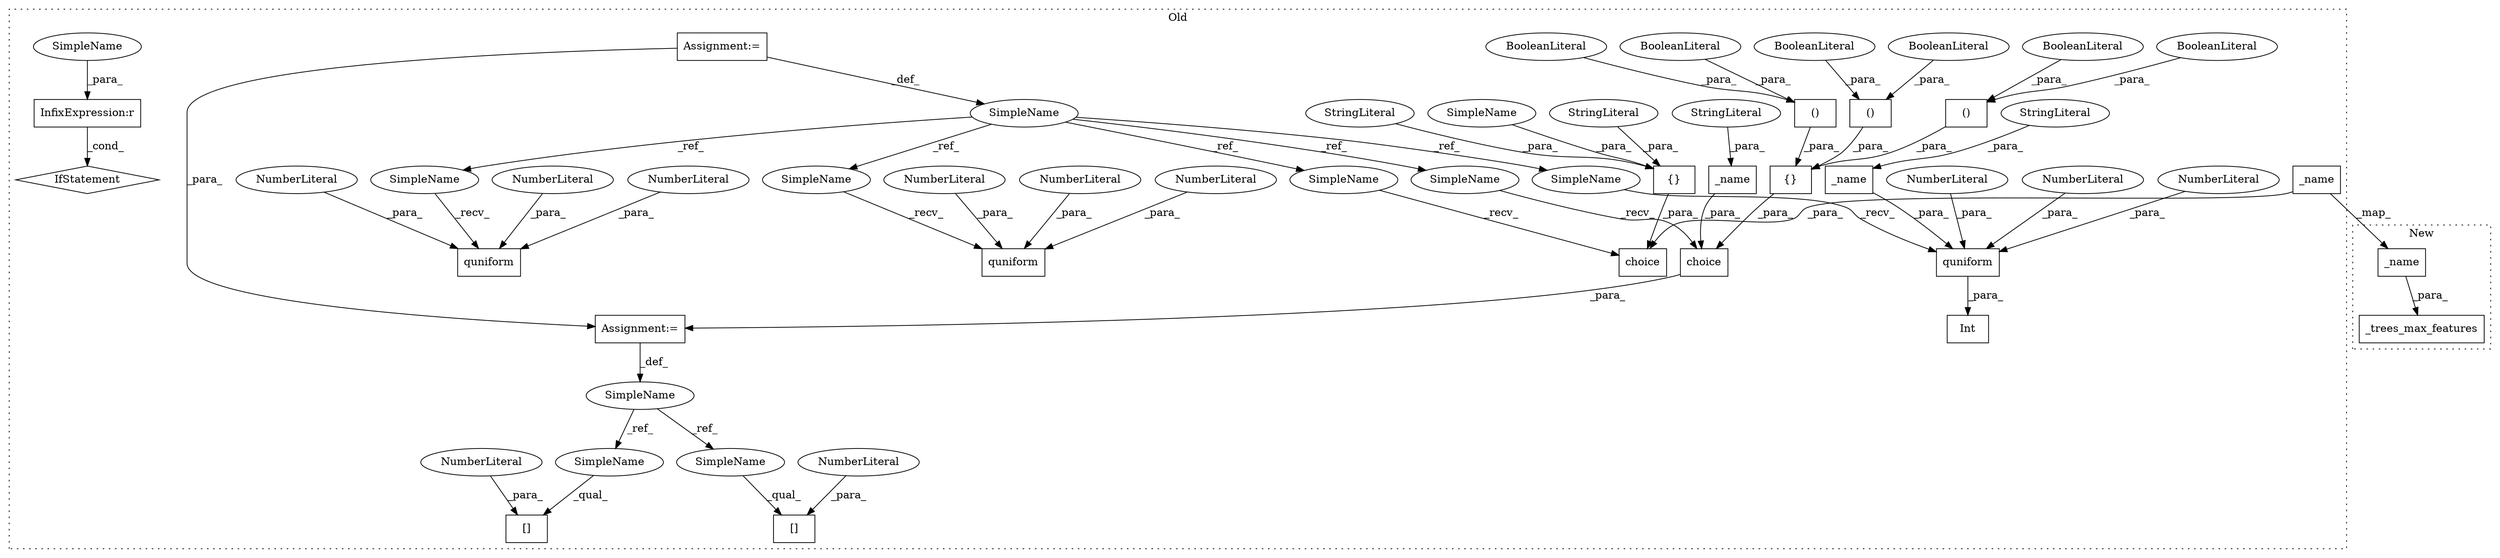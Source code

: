 digraph G {
subgraph cluster0 {
1 [label="Int" a="32" s="21665,21710" l="4,1" shape="box"];
3 [label="_name" a="32" s="21681,21701" l="6,1" shape="box"];
4 [label="quniform" a="32" s="21672,21709" l="9,1" shape="box"];
5 [label="NumberLiteral" a="34" s="21708" l="1" shape="ellipse"];
6 [label="NumberLiteral" a="34" s="21703" l="1" shape="ellipse"];
7 [label="NumberLiteral" a="34" s="21705" l="2" shape="ellipse"];
8 [label="SimpleName" a="42" s="21261" l="2" shape="ellipse"];
9 [label="choice" a="32" s="21460,21587" l="7,1" shape="box"];
10 [label="()" a="106" s="21505" l="21" shape="box"];
11 [label="[]" a="2" s="22158,22173" l="14,1" shape="box"];
12 [label="()" a="106" s="21533" l="22" shape="box"];
13 [label="[]" a="2" s="22105,22120" l="14,1" shape="box"];
14 [label="()" a="106" s="21562" l="23" shape="box"];
15 [label="NumberLiteral" a="34" s="22119" l="1" shape="ellipse"];
16 [label="NumberLiteral" a="34" s="22172" l="1" shape="ellipse"];
17 [label="{}" a="4" s="21499,21585" l="6,2" shape="box"];
18 [label="_name" a="32" s="21467,21488" l="6,1" shape="box"];
19 [label="BooleanLiteral" a="9" s="21522" l="4" shape="ellipse"];
20 [label="BooleanLiteral" a="9" s="21562" l="5" shape="ellipse"];
21 [label="BooleanLiteral" a="9" s="21580" l="5" shape="ellipse"];
22 [label="quniform" a="32" s="22020,22060" l="9,1" shape="box"];
23 [label="NumberLiteral" a="34" s="22055" l="1" shape="ellipse"];
24 [label="NumberLiteral" a="34" s="22057" l="1" shape="ellipse"];
25 [label="NumberLiteral" a="34" s="22059" l="1" shape="ellipse"];
26 [label="quniform" a="32" s="21922,21964" l="9,1" shape="box"];
27 [label="NumberLiteral" a="34" s="21958" l="1" shape="ellipse"];
28 [label="NumberLiteral" a="34" s="21963" l="1" shape="ellipse"];
29 [label="NumberLiteral" a="34" s="21960" l="2" shape="ellipse"];
30 [label="BooleanLiteral" a="9" s="21505" l="4" shape="ellipse"];
31 [label="BooleanLiteral" a="9" s="21533" l="4" shape="ellipse"];
32 [label="BooleanLiteral" a="9" s="21550" l="5" shape="ellipse"];
33 [label="SimpleName" a="42" s="21443" l="13" shape="ellipse"];
34 [label="choice" a="32" s="21799,21860" l="7,1" shape="box"];
35 [label="{}" a="4" s="21840,21859" l="1,1" shape="box"];
36 [label="StringLiteral" a="45" s="21687" l="14" shape="ellipse"];
37 [label="StringLiteral" a="45" s="21841" l="6" shape="ellipse"];
38 [label="Assignment:=" a="7" s="21261" l="2" shape="box"];
39 [label="StringLiteral" a="45" s="21848" l="6" shape="ellipse"];
40 [label="Assignment:=" a="7" s="21456" l="1" shape="box"];
41 [label="StringLiteral" a="45" s="21473" l="15" shape="ellipse"];
43 [label="_name" a="32" s="21806,21826" l="6,1" shape="box"];
44 [label="InfixExpression:r" a="27" s="21739" l="4" shape="box"];
45 [label="IfStatement" a="25" s="21748" l="3" shape="diamond"];
46 [label="SimpleName" a="42" s="21743" l="4" shape="ellipse"];
47 [label="SimpleName" a="42" s="21855" l="4" shape="ellipse"];
48 [label="SimpleName" a="42" s="21457" l="2" shape="ellipse"];
49 [label="SimpleName" a="42" s="21669" l="2" shape="ellipse"];
50 [label="SimpleName" a="42" s="22017" l="2" shape="ellipse"];
51 [label="SimpleName" a="42" s="21919" l="2" shape="ellipse"];
52 [label="SimpleName" a="42" s="21796" l="2" shape="ellipse"];
53 [label="SimpleName" a="42" s="22158" l="13" shape="ellipse"];
54 [label="SimpleName" a="42" s="22105" l="13" shape="ellipse"];
label = "Old";
style="dotted";
}
subgraph cluster1 {
2 [label="_trees_max_features" a="32" s="22507,22548" l="20,1" shape="box"];
42 [label="_name" a="32" s="22527,22547" l="6,1" shape="box"];
label = "New";
style="dotted";
}
3 -> 4 [label="_para_"];
4 -> 1 [label="_para_"];
5 -> 4 [label="_para_"];
6 -> 4 [label="_para_"];
7 -> 4 [label="_para_"];
8 -> 50 [label="_ref_"];
8 -> 49 [label="_ref_"];
8 -> 52 [label="_ref_"];
8 -> 51 [label="_ref_"];
8 -> 48 [label="_ref_"];
9 -> 40 [label="_para_"];
10 -> 17 [label="_para_"];
12 -> 17 [label="_para_"];
14 -> 17 [label="_para_"];
15 -> 13 [label="_para_"];
16 -> 11 [label="_para_"];
17 -> 9 [label="_para_"];
18 -> 9 [label="_para_"];
19 -> 10 [label="_para_"];
20 -> 14 [label="_para_"];
21 -> 14 [label="_para_"];
23 -> 22 [label="_para_"];
24 -> 22 [label="_para_"];
25 -> 22 [label="_para_"];
27 -> 26 [label="_para_"];
28 -> 26 [label="_para_"];
29 -> 26 [label="_para_"];
30 -> 10 [label="_para_"];
31 -> 12 [label="_para_"];
32 -> 12 [label="_para_"];
33 -> 54 [label="_ref_"];
33 -> 53 [label="_ref_"];
35 -> 34 [label="_para_"];
36 -> 3 [label="_para_"];
37 -> 35 [label="_para_"];
38 -> 40 [label="_para_"];
38 -> 8 [label="_def_"];
39 -> 35 [label="_para_"];
40 -> 33 [label="_def_"];
41 -> 18 [label="_para_"];
42 -> 2 [label="_para_"];
43 -> 34 [label="_para_"];
43 -> 42 [label="_map_"];
44 -> 45 [label="_cond_"];
46 -> 44 [label="_para_"];
47 -> 35 [label="_para_"];
48 -> 9 [label="_recv_"];
49 -> 4 [label="_recv_"];
50 -> 22 [label="_recv_"];
51 -> 26 [label="_recv_"];
52 -> 34 [label="_recv_"];
53 -> 11 [label="_qual_"];
54 -> 13 [label="_qual_"];
}